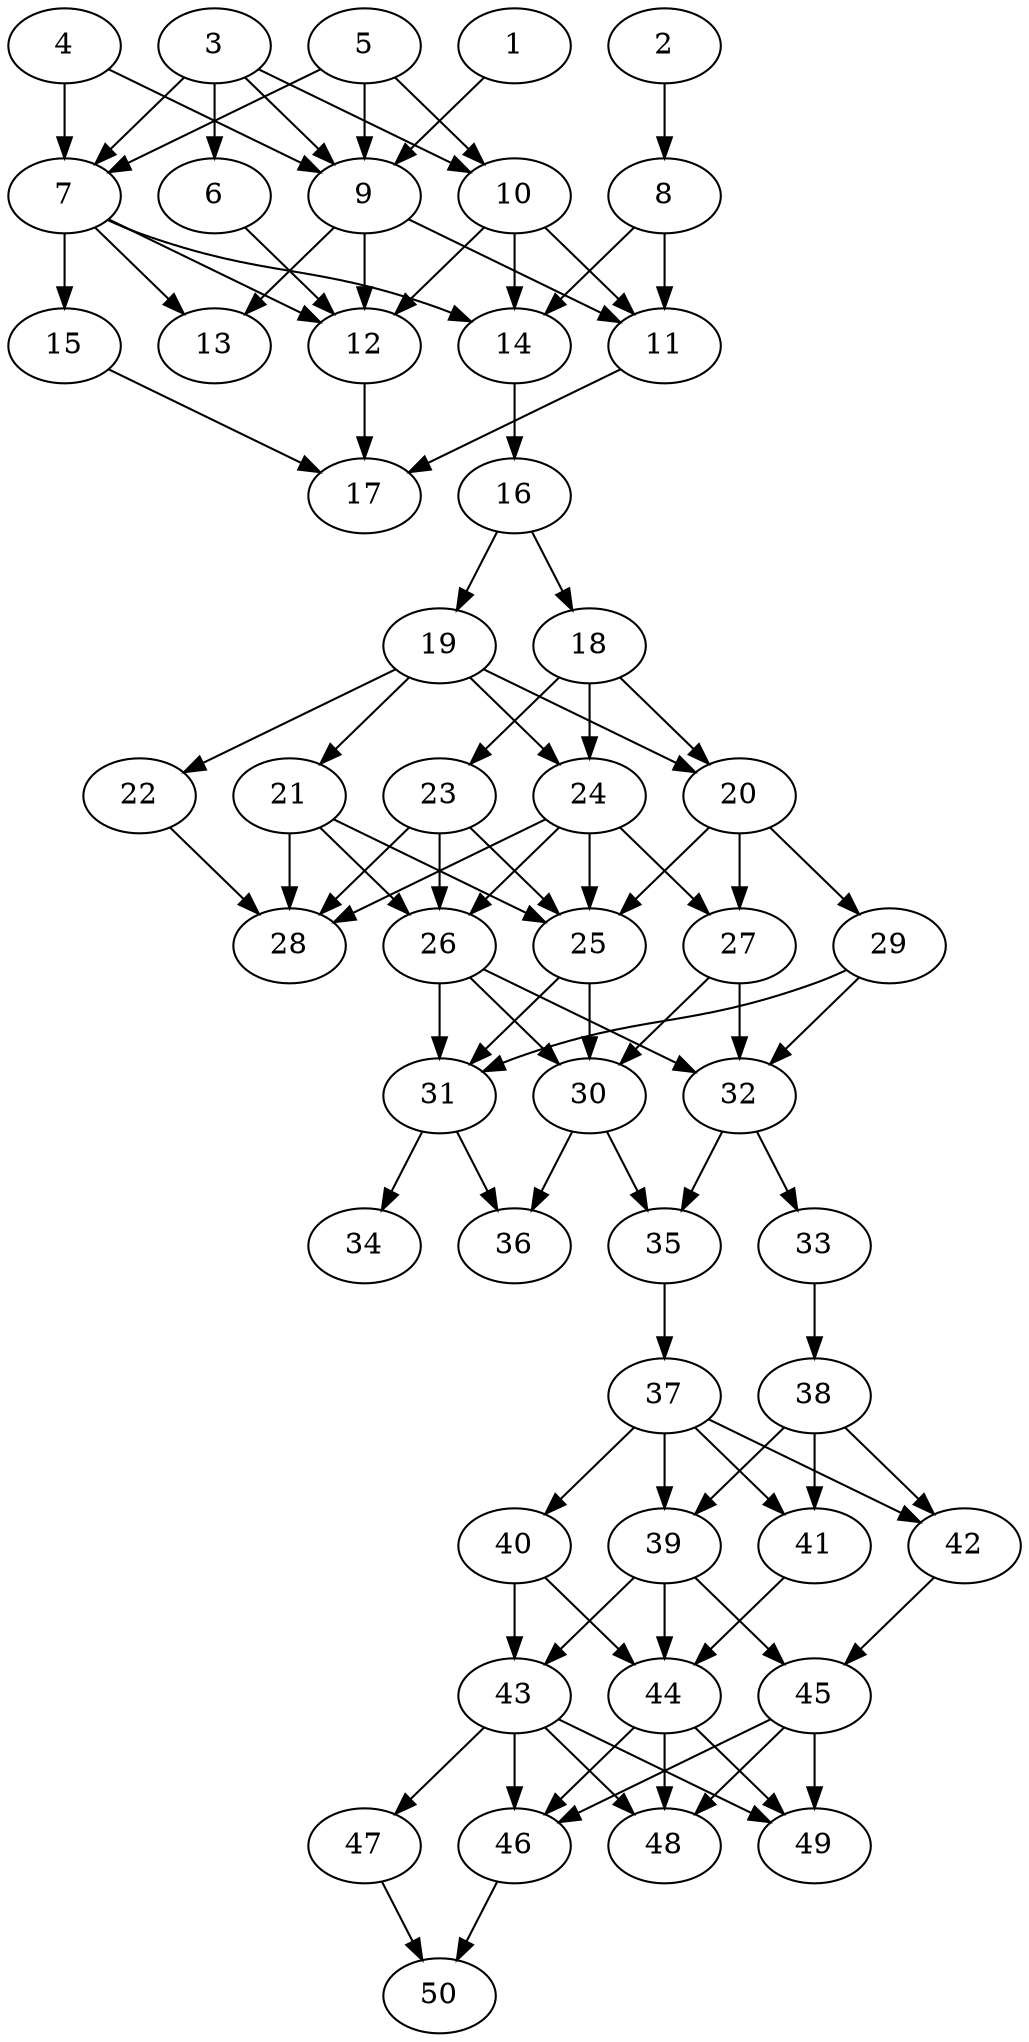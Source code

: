 // DAG automatically generated by daggen at Tue Aug  6 16:32:29 2019
// ./daggen --dot -n 50 --ccr 0.4 --fat 0.4 --regular 0.5 --density 0.8 --mindata 5242880 --maxdata 52428800 
digraph G {
  1 [size="56117760", alpha="0.19", expect_size="22447104"] 
  1 -> 9 [size ="22447104"]
  2 [size="73262080", alpha="0.02", expect_size="29304832"] 
  2 -> 8 [size ="29304832"]
  3 [size="81418240", alpha="0.05", expect_size="32567296"] 
  3 -> 6 [size ="32567296"]
  3 -> 7 [size ="32567296"]
  3 -> 9 [size ="32567296"]
  3 -> 10 [size ="32567296"]
  4 [size="34488320", alpha="0.09", expect_size="13795328"] 
  4 -> 7 [size ="13795328"]
  4 -> 9 [size ="13795328"]
  5 [size="124047360", alpha="0.04", expect_size="49618944"] 
  5 -> 7 [size ="49618944"]
  5 -> 9 [size ="49618944"]
  5 -> 10 [size ="49618944"]
  6 [size="51230720", alpha="0.03", expect_size="20492288"] 
  6 -> 12 [size ="20492288"]
  7 [size="43566080", alpha="0.04", expect_size="17426432"] 
  7 -> 12 [size ="17426432"]
  7 -> 13 [size ="17426432"]
  7 -> 14 [size ="17426432"]
  7 -> 15 [size ="17426432"]
  8 [size="63713280", alpha="0.01", expect_size="25485312"] 
  8 -> 11 [size ="25485312"]
  8 -> 14 [size ="25485312"]
  9 [size="108869120", alpha="0.06", expect_size="43547648"] 
  9 -> 11 [size ="43547648"]
  9 -> 12 [size ="43547648"]
  9 -> 13 [size ="43547648"]
  10 [size="76559360", alpha="0.01", expect_size="30623744"] 
  10 -> 11 [size ="30623744"]
  10 -> 12 [size ="30623744"]
  10 -> 14 [size ="30623744"]
  11 [size="48245760", alpha="0.02", expect_size="19298304"] 
  11 -> 17 [size ="19298304"]
  12 [size="44264960", alpha="0.20", expect_size="17705984"] 
  12 -> 17 [size ="17705984"]
  13 [size="55063040", alpha="0.07", expect_size="22025216"] 
  14 [size="83576320", alpha="0.19", expect_size="33430528"] 
  14 -> 16 [size ="33430528"]
  15 [size="20413440", alpha="0.04", expect_size="8165376"] 
  15 -> 17 [size ="8165376"]
  16 [size="44264960", alpha="0.12", expect_size="17705984"] 
  16 -> 18 [size ="17705984"]
  16 -> 19 [size ="17705984"]
  17 [size="59130880", alpha="0.16", expect_size="23652352"] 
  18 [size="80389120", alpha="0.19", expect_size="32155648"] 
  18 -> 20 [size ="32155648"]
  18 -> 23 [size ="32155648"]
  18 -> 24 [size ="32155648"]
  19 [size="87055360", alpha="0.15", expect_size="34822144"] 
  19 -> 20 [size ="34822144"]
  19 -> 21 [size ="34822144"]
  19 -> 22 [size ="34822144"]
  19 -> 24 [size ="34822144"]
  20 [size="120588800", alpha="0.19", expect_size="48235520"] 
  20 -> 25 [size ="48235520"]
  20 -> 27 [size ="48235520"]
  20 -> 29 [size ="48235520"]
  21 [size="124431360", alpha="0.10", expect_size="49772544"] 
  21 -> 25 [size ="49772544"]
  21 -> 26 [size ="49772544"]
  21 -> 28 [size ="49772544"]
  22 [size="15923200", alpha="0.11", expect_size="6369280"] 
  22 -> 28 [size ="6369280"]
  23 [size="13265920", alpha="0.04", expect_size="5306368"] 
  23 -> 25 [size ="5306368"]
  23 -> 26 [size ="5306368"]
  23 -> 28 [size ="5306368"]
  24 [size="52723200", alpha="0.00", expect_size="21089280"] 
  24 -> 25 [size ="21089280"]
  24 -> 26 [size ="21089280"]
  24 -> 27 [size ="21089280"]
  24 -> 28 [size ="21089280"]
  25 [size="45939200", alpha="0.15", expect_size="18375680"] 
  25 -> 30 [size ="18375680"]
  25 -> 31 [size ="18375680"]
  26 [size="67079680", alpha="0.17", expect_size="26831872"] 
  26 -> 30 [size ="26831872"]
  26 -> 31 [size ="26831872"]
  26 -> 32 [size ="26831872"]
  27 [size="20846080", alpha="0.04", expect_size="8338432"] 
  27 -> 30 [size ="8338432"]
  27 -> 32 [size ="8338432"]
  28 [size="115983360", alpha="0.20", expect_size="46393344"] 
  29 [size="108282880", alpha="0.11", expect_size="43313152"] 
  29 -> 31 [size ="43313152"]
  29 -> 32 [size ="43313152"]
  30 [size="78333440", alpha="0.14", expect_size="31333376"] 
  30 -> 35 [size ="31333376"]
  30 -> 36 [size ="31333376"]
  31 [size="70510080", alpha="0.02", expect_size="28204032"] 
  31 -> 34 [size ="28204032"]
  31 -> 36 [size ="28204032"]
  32 [size="127825920", alpha="0.16", expect_size="51130368"] 
  32 -> 33 [size ="51130368"]
  32 -> 35 [size ="51130368"]
  33 [size="74501120", alpha="0.17", expect_size="29800448"] 
  33 -> 38 [size ="29800448"]
  34 [size="96819200", alpha="0.09", expect_size="38727680"] 
  35 [size="98193920", alpha="0.03", expect_size="39277568"] 
  35 -> 37 [size ="39277568"]
  36 [size="71605760", alpha="0.03", expect_size="28642304"] 
  37 [size="55178240", alpha="0.10", expect_size="22071296"] 
  37 -> 39 [size ="22071296"]
  37 -> 40 [size ="22071296"]
  37 -> 41 [size ="22071296"]
  37 -> 42 [size ="22071296"]
  38 [size="79375360", alpha="0.08", expect_size="31750144"] 
  38 -> 39 [size ="31750144"]
  38 -> 41 [size ="31750144"]
  38 -> 42 [size ="31750144"]
  39 [size="76833280", alpha="0.19", expect_size="30733312"] 
  39 -> 43 [size ="30733312"]
  39 -> 44 [size ="30733312"]
  39 -> 45 [size ="30733312"]
  40 [size="25356800", alpha="0.09", expect_size="10142720"] 
  40 -> 43 [size ="10142720"]
  40 -> 44 [size ="10142720"]
  41 [size="106365440", alpha="0.17", expect_size="42546176"] 
  41 -> 44 [size ="42546176"]
  42 [size="119065600", alpha="0.05", expect_size="47626240"] 
  42 -> 45 [size ="47626240"]
  43 [size="94617600", alpha="0.14", expect_size="37847040"] 
  43 -> 46 [size ="37847040"]
  43 -> 47 [size ="37847040"]
  43 -> 48 [size ="37847040"]
  43 -> 49 [size ="37847040"]
  44 [size="74979840", alpha="0.09", expect_size="29991936"] 
  44 -> 46 [size ="29991936"]
  44 -> 48 [size ="29991936"]
  44 -> 49 [size ="29991936"]
  45 [size="130621440", alpha="0.10", expect_size="52248576"] 
  45 -> 46 [size ="52248576"]
  45 -> 48 [size ="52248576"]
  45 -> 49 [size ="52248576"]
  46 [size="32921600", alpha="0.00", expect_size="13168640"] 
  46 -> 50 [size ="13168640"]
  47 [size="48970240", alpha="0.12", expect_size="19588096"] 
  47 -> 50 [size ="19588096"]
  48 [size="106823680", alpha="0.01", expect_size="42729472"] 
  49 [size="37841920", alpha="0.05", expect_size="15136768"] 
  50 [size="33930240", alpha="0.01", expect_size="13572096"] 
}
